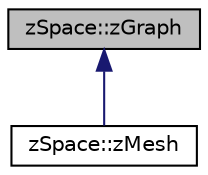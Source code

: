 digraph "zSpace::zGraph"
{
 // LATEX_PDF_SIZE
  edge [fontname="Helvetica",fontsize="10",labelfontname="Helvetica",labelfontsize="10"];
  node [fontname="Helvetica",fontsize="10",shape=record];
  Node0 [label="zSpace::zGraph",height=0.2,width=0.4,color="black", fillcolor="grey75", style="filled", fontcolor="black",tooltip="A half edge graph class."];
  Node0 -> Node1 [dir="back",color="midnightblue",fontsize="10",style="solid",fontname="Helvetica"];
  Node1 [label="zSpace::zMesh",height=0.2,width=0.4,color="black", fillcolor="white", style="filled",URL="$classz_space_1_1z_mesh.html",tooltip="A half edge mesh class."];
}
